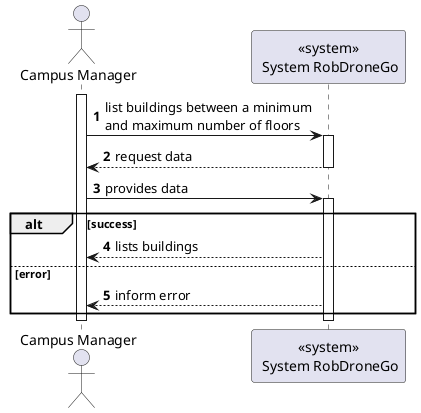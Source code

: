 @startuml
autonumber

actor "Campus Manager" as usr

participant "<<system>>\n System RobDroneGo" as sys

activate usr
usr -> sys : list buildings between a minimum\nand maximum number of floors
    activate sys
        sys --> usr : request data
    deactivate sys

    usr -> sys : provides data
    activate sys
    alt success
        sys --> usr : lists buildings
    else error
        sys --> usr : inform error
    end
    deactivate sys
deactivate usr

@enduml
